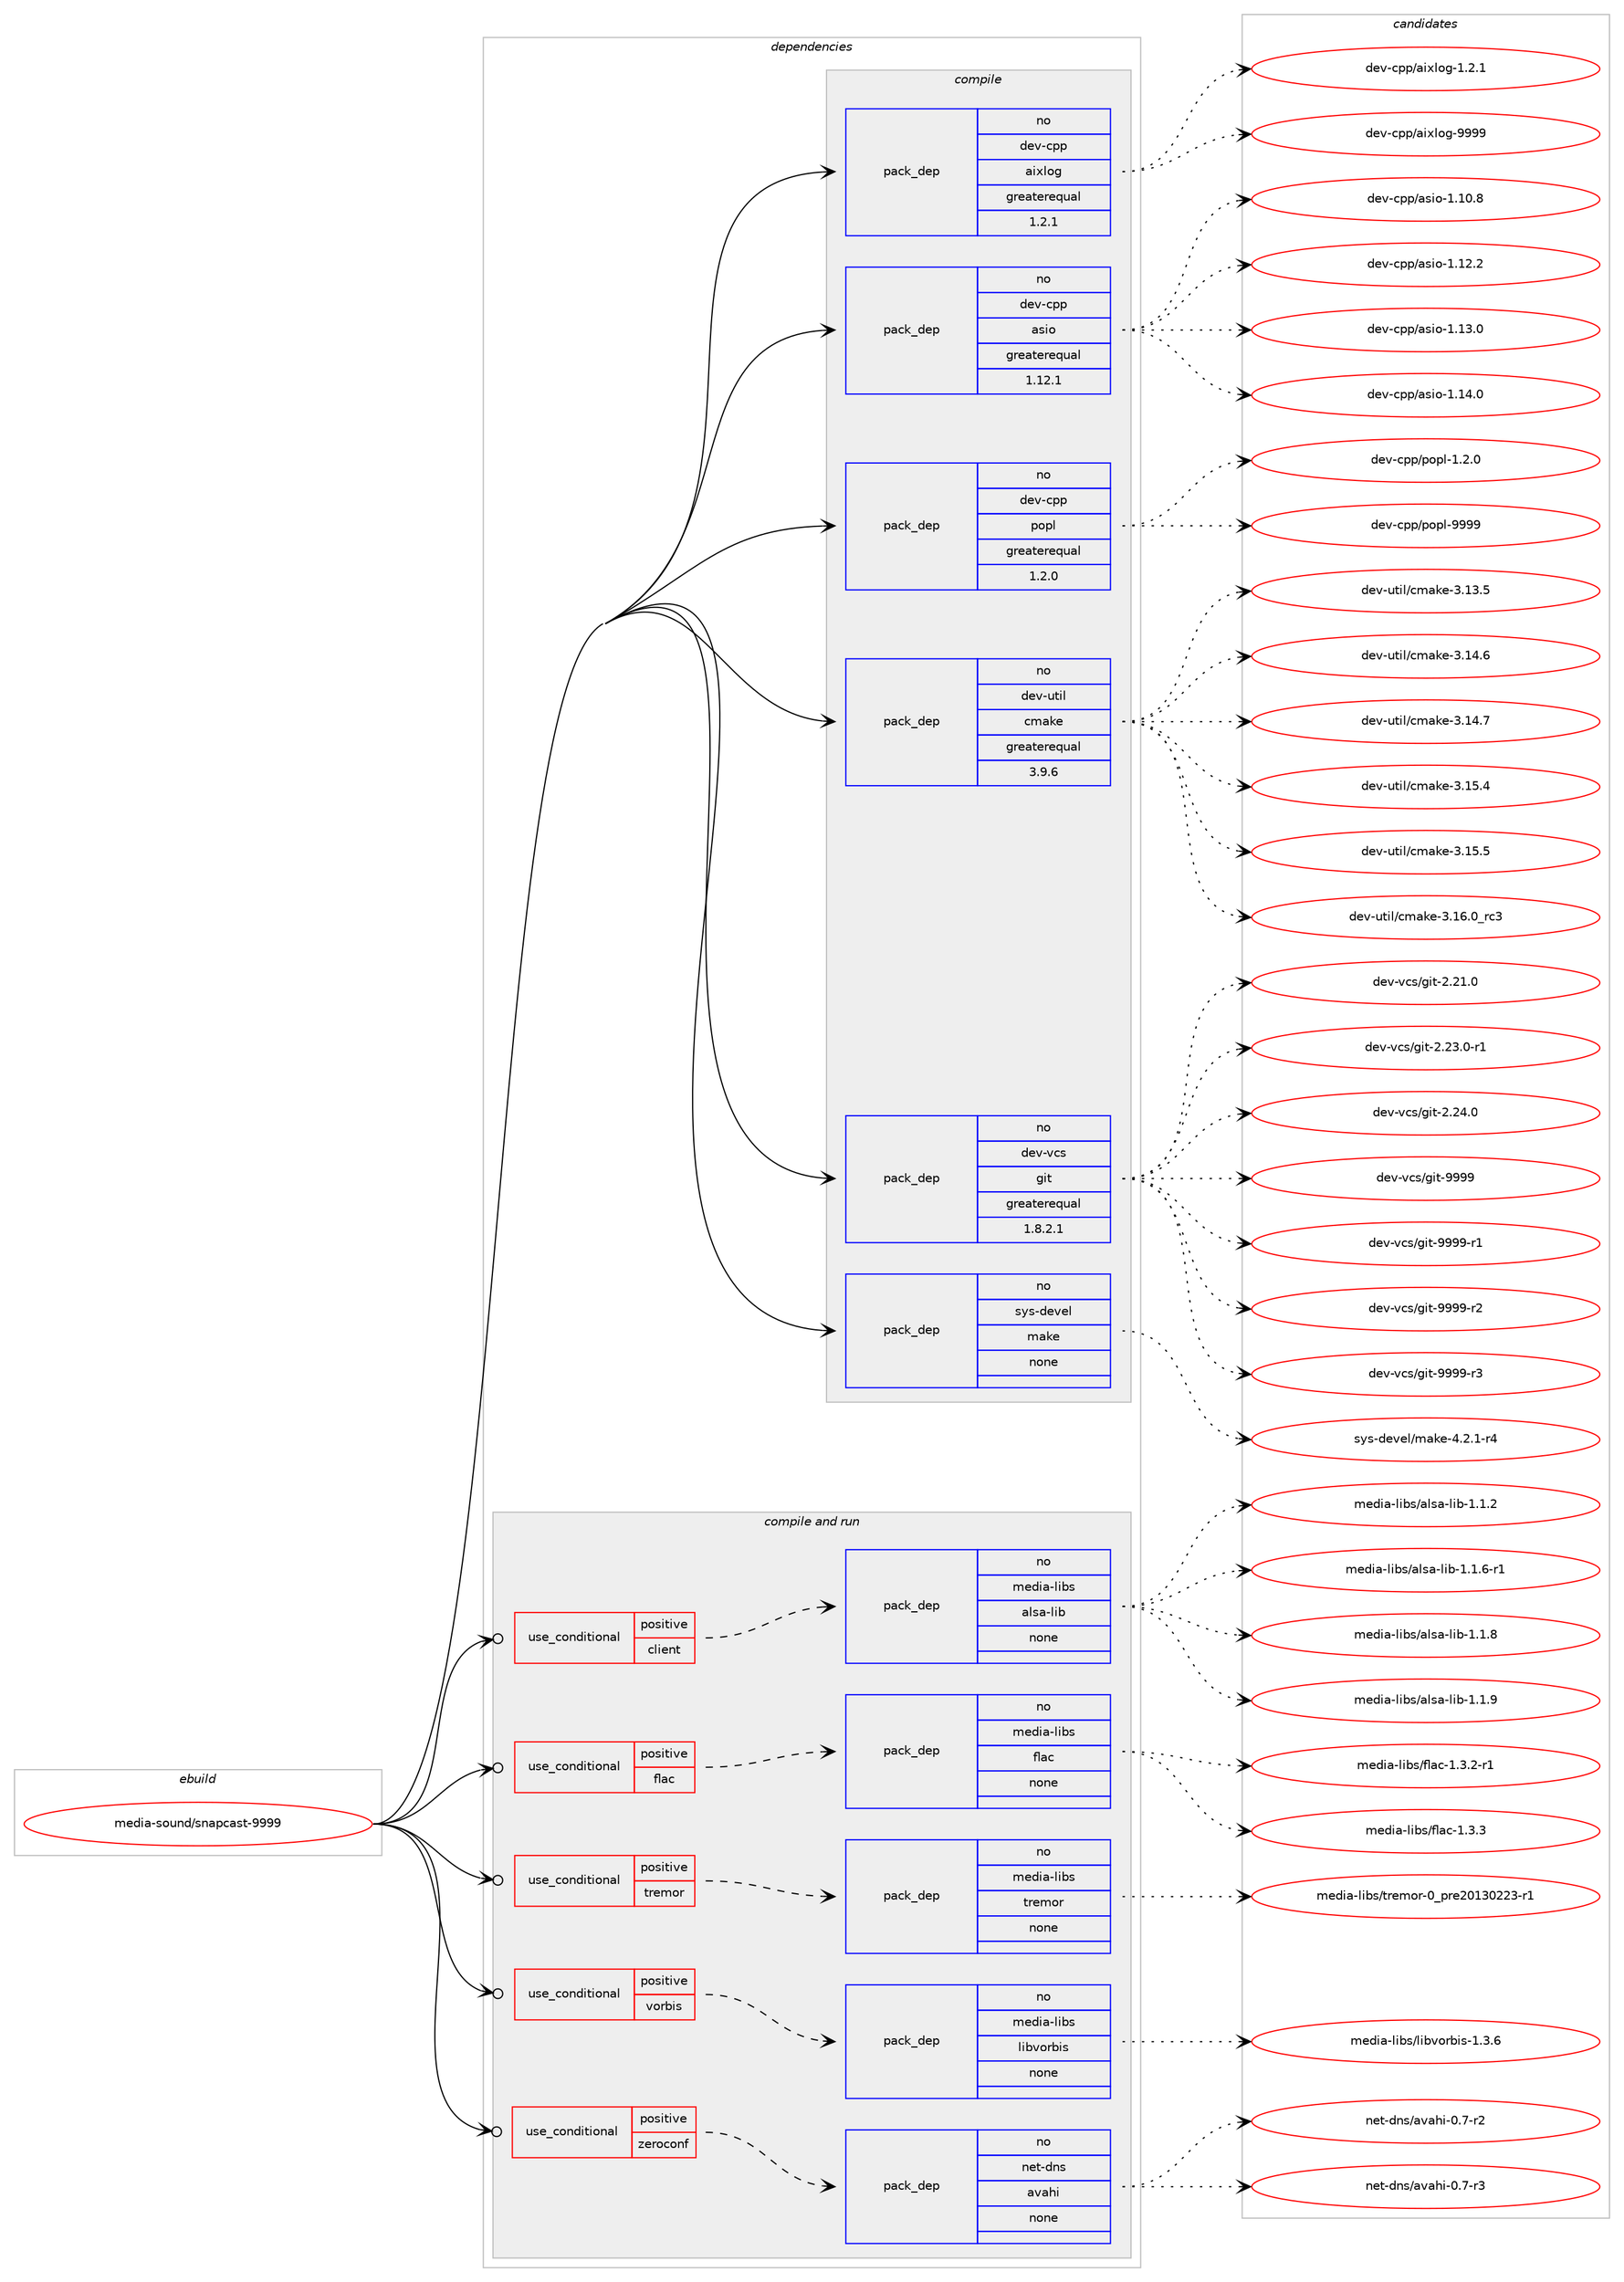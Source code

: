 digraph prolog {

# *************
# Graph options
# *************

newrank=true;
concentrate=true;
compound=true;
graph [rankdir=LR,fontname=Helvetica,fontsize=10,ranksep=1.5];#, ranksep=2.5, nodesep=0.2];
edge  [arrowhead=vee];
node  [fontname=Helvetica,fontsize=10];

# **********
# The ebuild
# **********

subgraph cluster_leftcol {
color=gray;
rank=same;
label=<<i>ebuild</i>>;
id [label="media-sound/snapcast-9999", color=red, width=4, href="../media-sound/snapcast-9999.svg"];
}

# ****************
# The dependencies
# ****************

subgraph cluster_midcol {
color=gray;
label=<<i>dependencies</i>>;
subgraph cluster_compile {
fillcolor="#eeeeee";
style=filled;
label=<<i>compile</i>>;
subgraph pack594277 {
dependency803439 [label=<<TABLE BORDER="0" CELLBORDER="1" CELLSPACING="0" CELLPADDING="4" WIDTH="220"><TR><TD ROWSPAN="6" CELLPADDING="30">pack_dep</TD></TR><TR><TD WIDTH="110">no</TD></TR><TR><TD>dev-cpp</TD></TR><TR><TD>aixlog</TD></TR><TR><TD>greaterequal</TD></TR><TR><TD>1.2.1</TD></TR></TABLE>>, shape=none, color=blue];
}
id:e -> dependency803439:w [weight=20,style="solid",arrowhead="vee"];
subgraph pack594278 {
dependency803440 [label=<<TABLE BORDER="0" CELLBORDER="1" CELLSPACING="0" CELLPADDING="4" WIDTH="220"><TR><TD ROWSPAN="6" CELLPADDING="30">pack_dep</TD></TR><TR><TD WIDTH="110">no</TD></TR><TR><TD>dev-cpp</TD></TR><TR><TD>asio</TD></TR><TR><TD>greaterequal</TD></TR><TR><TD>1.12.1</TD></TR></TABLE>>, shape=none, color=blue];
}
id:e -> dependency803440:w [weight=20,style="solid",arrowhead="vee"];
subgraph pack594279 {
dependency803441 [label=<<TABLE BORDER="0" CELLBORDER="1" CELLSPACING="0" CELLPADDING="4" WIDTH="220"><TR><TD ROWSPAN="6" CELLPADDING="30">pack_dep</TD></TR><TR><TD WIDTH="110">no</TD></TR><TR><TD>dev-cpp</TD></TR><TR><TD>popl</TD></TR><TR><TD>greaterequal</TD></TR><TR><TD>1.2.0</TD></TR></TABLE>>, shape=none, color=blue];
}
id:e -> dependency803441:w [weight=20,style="solid",arrowhead="vee"];
subgraph pack594280 {
dependency803442 [label=<<TABLE BORDER="0" CELLBORDER="1" CELLSPACING="0" CELLPADDING="4" WIDTH="220"><TR><TD ROWSPAN="6" CELLPADDING="30">pack_dep</TD></TR><TR><TD WIDTH="110">no</TD></TR><TR><TD>dev-util</TD></TR><TR><TD>cmake</TD></TR><TR><TD>greaterequal</TD></TR><TR><TD>3.9.6</TD></TR></TABLE>>, shape=none, color=blue];
}
id:e -> dependency803442:w [weight=20,style="solid",arrowhead="vee"];
subgraph pack594281 {
dependency803443 [label=<<TABLE BORDER="0" CELLBORDER="1" CELLSPACING="0" CELLPADDING="4" WIDTH="220"><TR><TD ROWSPAN="6" CELLPADDING="30">pack_dep</TD></TR><TR><TD WIDTH="110">no</TD></TR><TR><TD>dev-vcs</TD></TR><TR><TD>git</TD></TR><TR><TD>greaterequal</TD></TR><TR><TD>1.8.2.1</TD></TR></TABLE>>, shape=none, color=blue];
}
id:e -> dependency803443:w [weight=20,style="solid",arrowhead="vee"];
subgraph pack594282 {
dependency803444 [label=<<TABLE BORDER="0" CELLBORDER="1" CELLSPACING="0" CELLPADDING="4" WIDTH="220"><TR><TD ROWSPAN="6" CELLPADDING="30">pack_dep</TD></TR><TR><TD WIDTH="110">no</TD></TR><TR><TD>sys-devel</TD></TR><TR><TD>make</TD></TR><TR><TD>none</TD></TR><TR><TD></TD></TR></TABLE>>, shape=none, color=blue];
}
id:e -> dependency803444:w [weight=20,style="solid",arrowhead="vee"];
}
subgraph cluster_compileandrun {
fillcolor="#eeeeee";
style=filled;
label=<<i>compile and run</i>>;
subgraph cond195127 {
dependency803445 [label=<<TABLE BORDER="0" CELLBORDER="1" CELLSPACING="0" CELLPADDING="4"><TR><TD ROWSPAN="3" CELLPADDING="10">use_conditional</TD></TR><TR><TD>positive</TD></TR><TR><TD>client</TD></TR></TABLE>>, shape=none, color=red];
subgraph pack594283 {
dependency803446 [label=<<TABLE BORDER="0" CELLBORDER="1" CELLSPACING="0" CELLPADDING="4" WIDTH="220"><TR><TD ROWSPAN="6" CELLPADDING="30">pack_dep</TD></TR><TR><TD WIDTH="110">no</TD></TR><TR><TD>media-libs</TD></TR><TR><TD>alsa-lib</TD></TR><TR><TD>none</TD></TR><TR><TD></TD></TR></TABLE>>, shape=none, color=blue];
}
dependency803445:e -> dependency803446:w [weight=20,style="dashed",arrowhead="vee"];
}
id:e -> dependency803445:w [weight=20,style="solid",arrowhead="odotvee"];
subgraph cond195128 {
dependency803447 [label=<<TABLE BORDER="0" CELLBORDER="1" CELLSPACING="0" CELLPADDING="4"><TR><TD ROWSPAN="3" CELLPADDING="10">use_conditional</TD></TR><TR><TD>positive</TD></TR><TR><TD>flac</TD></TR></TABLE>>, shape=none, color=red];
subgraph pack594284 {
dependency803448 [label=<<TABLE BORDER="0" CELLBORDER="1" CELLSPACING="0" CELLPADDING="4" WIDTH="220"><TR><TD ROWSPAN="6" CELLPADDING="30">pack_dep</TD></TR><TR><TD WIDTH="110">no</TD></TR><TR><TD>media-libs</TD></TR><TR><TD>flac</TD></TR><TR><TD>none</TD></TR><TR><TD></TD></TR></TABLE>>, shape=none, color=blue];
}
dependency803447:e -> dependency803448:w [weight=20,style="dashed",arrowhead="vee"];
}
id:e -> dependency803447:w [weight=20,style="solid",arrowhead="odotvee"];
subgraph cond195129 {
dependency803449 [label=<<TABLE BORDER="0" CELLBORDER="1" CELLSPACING="0" CELLPADDING="4"><TR><TD ROWSPAN="3" CELLPADDING="10">use_conditional</TD></TR><TR><TD>positive</TD></TR><TR><TD>tremor</TD></TR></TABLE>>, shape=none, color=red];
subgraph pack594285 {
dependency803450 [label=<<TABLE BORDER="0" CELLBORDER="1" CELLSPACING="0" CELLPADDING="4" WIDTH="220"><TR><TD ROWSPAN="6" CELLPADDING="30">pack_dep</TD></TR><TR><TD WIDTH="110">no</TD></TR><TR><TD>media-libs</TD></TR><TR><TD>tremor</TD></TR><TR><TD>none</TD></TR><TR><TD></TD></TR></TABLE>>, shape=none, color=blue];
}
dependency803449:e -> dependency803450:w [weight=20,style="dashed",arrowhead="vee"];
}
id:e -> dependency803449:w [weight=20,style="solid",arrowhead="odotvee"];
subgraph cond195130 {
dependency803451 [label=<<TABLE BORDER="0" CELLBORDER="1" CELLSPACING="0" CELLPADDING="4"><TR><TD ROWSPAN="3" CELLPADDING="10">use_conditional</TD></TR><TR><TD>positive</TD></TR><TR><TD>vorbis</TD></TR></TABLE>>, shape=none, color=red];
subgraph pack594286 {
dependency803452 [label=<<TABLE BORDER="0" CELLBORDER="1" CELLSPACING="0" CELLPADDING="4" WIDTH="220"><TR><TD ROWSPAN="6" CELLPADDING="30">pack_dep</TD></TR><TR><TD WIDTH="110">no</TD></TR><TR><TD>media-libs</TD></TR><TR><TD>libvorbis</TD></TR><TR><TD>none</TD></TR><TR><TD></TD></TR></TABLE>>, shape=none, color=blue];
}
dependency803451:e -> dependency803452:w [weight=20,style="dashed",arrowhead="vee"];
}
id:e -> dependency803451:w [weight=20,style="solid",arrowhead="odotvee"];
subgraph cond195131 {
dependency803453 [label=<<TABLE BORDER="0" CELLBORDER="1" CELLSPACING="0" CELLPADDING="4"><TR><TD ROWSPAN="3" CELLPADDING="10">use_conditional</TD></TR><TR><TD>positive</TD></TR><TR><TD>zeroconf</TD></TR></TABLE>>, shape=none, color=red];
subgraph pack594287 {
dependency803454 [label=<<TABLE BORDER="0" CELLBORDER="1" CELLSPACING="0" CELLPADDING="4" WIDTH="220"><TR><TD ROWSPAN="6" CELLPADDING="30">pack_dep</TD></TR><TR><TD WIDTH="110">no</TD></TR><TR><TD>net-dns</TD></TR><TR><TD>avahi</TD></TR><TR><TD>none</TD></TR><TR><TD></TD></TR></TABLE>>, shape=none, color=blue];
}
dependency803453:e -> dependency803454:w [weight=20,style="dashed",arrowhead="vee"];
}
id:e -> dependency803453:w [weight=20,style="solid",arrowhead="odotvee"];
}
subgraph cluster_run {
fillcolor="#eeeeee";
style=filled;
label=<<i>run</i>>;
}
}

# **************
# The candidates
# **************

subgraph cluster_choices {
rank=same;
color=gray;
label=<<i>candidates</i>>;

subgraph choice594277 {
color=black;
nodesep=1;
choice10010111845991121124797105120108111103454946504649 [label="dev-cpp/aixlog-1.2.1", color=red, width=4,href="../dev-cpp/aixlog-1.2.1.svg"];
choice100101118459911211247971051201081111034557575757 [label="dev-cpp/aixlog-9999", color=red, width=4,href="../dev-cpp/aixlog-9999.svg"];
dependency803439:e -> choice10010111845991121124797105120108111103454946504649:w [style=dotted,weight="100"];
dependency803439:e -> choice100101118459911211247971051201081111034557575757:w [style=dotted,weight="100"];
}
subgraph choice594278 {
color=black;
nodesep=1;
choice1001011184599112112479711510511145494649484656 [label="dev-cpp/asio-1.10.8", color=red, width=4,href="../dev-cpp/asio-1.10.8.svg"];
choice1001011184599112112479711510511145494649504650 [label="dev-cpp/asio-1.12.2", color=red, width=4,href="../dev-cpp/asio-1.12.2.svg"];
choice1001011184599112112479711510511145494649514648 [label="dev-cpp/asio-1.13.0", color=red, width=4,href="../dev-cpp/asio-1.13.0.svg"];
choice1001011184599112112479711510511145494649524648 [label="dev-cpp/asio-1.14.0", color=red, width=4,href="../dev-cpp/asio-1.14.0.svg"];
dependency803440:e -> choice1001011184599112112479711510511145494649484656:w [style=dotted,weight="100"];
dependency803440:e -> choice1001011184599112112479711510511145494649504650:w [style=dotted,weight="100"];
dependency803440:e -> choice1001011184599112112479711510511145494649514648:w [style=dotted,weight="100"];
dependency803440:e -> choice1001011184599112112479711510511145494649524648:w [style=dotted,weight="100"];
}
subgraph choice594279 {
color=black;
nodesep=1;
choice100101118459911211247112111112108454946504648 [label="dev-cpp/popl-1.2.0", color=red, width=4,href="../dev-cpp/popl-1.2.0.svg"];
choice1001011184599112112471121111121084557575757 [label="dev-cpp/popl-9999", color=red, width=4,href="../dev-cpp/popl-9999.svg"];
dependency803441:e -> choice100101118459911211247112111112108454946504648:w [style=dotted,weight="100"];
dependency803441:e -> choice1001011184599112112471121111121084557575757:w [style=dotted,weight="100"];
}
subgraph choice594280 {
color=black;
nodesep=1;
choice1001011184511711610510847991099710710145514649514653 [label="dev-util/cmake-3.13.5", color=red, width=4,href="../dev-util/cmake-3.13.5.svg"];
choice1001011184511711610510847991099710710145514649524654 [label="dev-util/cmake-3.14.6", color=red, width=4,href="../dev-util/cmake-3.14.6.svg"];
choice1001011184511711610510847991099710710145514649524655 [label="dev-util/cmake-3.14.7", color=red, width=4,href="../dev-util/cmake-3.14.7.svg"];
choice1001011184511711610510847991099710710145514649534652 [label="dev-util/cmake-3.15.4", color=red, width=4,href="../dev-util/cmake-3.15.4.svg"];
choice1001011184511711610510847991099710710145514649534653 [label="dev-util/cmake-3.15.5", color=red, width=4,href="../dev-util/cmake-3.15.5.svg"];
choice1001011184511711610510847991099710710145514649544648951149951 [label="dev-util/cmake-3.16.0_rc3", color=red, width=4,href="../dev-util/cmake-3.16.0_rc3.svg"];
dependency803442:e -> choice1001011184511711610510847991099710710145514649514653:w [style=dotted,weight="100"];
dependency803442:e -> choice1001011184511711610510847991099710710145514649524654:w [style=dotted,weight="100"];
dependency803442:e -> choice1001011184511711610510847991099710710145514649524655:w [style=dotted,weight="100"];
dependency803442:e -> choice1001011184511711610510847991099710710145514649534652:w [style=dotted,weight="100"];
dependency803442:e -> choice1001011184511711610510847991099710710145514649534653:w [style=dotted,weight="100"];
dependency803442:e -> choice1001011184511711610510847991099710710145514649544648951149951:w [style=dotted,weight="100"];
}
subgraph choice594281 {
color=black;
nodesep=1;
choice10010111845118991154710310511645504650494648 [label="dev-vcs/git-2.21.0", color=red, width=4,href="../dev-vcs/git-2.21.0.svg"];
choice100101118451189911547103105116455046505146484511449 [label="dev-vcs/git-2.23.0-r1", color=red, width=4,href="../dev-vcs/git-2.23.0-r1.svg"];
choice10010111845118991154710310511645504650524648 [label="dev-vcs/git-2.24.0", color=red, width=4,href="../dev-vcs/git-2.24.0.svg"];
choice1001011184511899115471031051164557575757 [label="dev-vcs/git-9999", color=red, width=4,href="../dev-vcs/git-9999.svg"];
choice10010111845118991154710310511645575757574511449 [label="dev-vcs/git-9999-r1", color=red, width=4,href="../dev-vcs/git-9999-r1.svg"];
choice10010111845118991154710310511645575757574511450 [label="dev-vcs/git-9999-r2", color=red, width=4,href="../dev-vcs/git-9999-r2.svg"];
choice10010111845118991154710310511645575757574511451 [label="dev-vcs/git-9999-r3", color=red, width=4,href="../dev-vcs/git-9999-r3.svg"];
dependency803443:e -> choice10010111845118991154710310511645504650494648:w [style=dotted,weight="100"];
dependency803443:e -> choice100101118451189911547103105116455046505146484511449:w [style=dotted,weight="100"];
dependency803443:e -> choice10010111845118991154710310511645504650524648:w [style=dotted,weight="100"];
dependency803443:e -> choice1001011184511899115471031051164557575757:w [style=dotted,weight="100"];
dependency803443:e -> choice10010111845118991154710310511645575757574511449:w [style=dotted,weight="100"];
dependency803443:e -> choice10010111845118991154710310511645575757574511450:w [style=dotted,weight="100"];
dependency803443:e -> choice10010111845118991154710310511645575757574511451:w [style=dotted,weight="100"];
}
subgraph choice594282 {
color=black;
nodesep=1;
choice1151211154510010111810110847109971071014552465046494511452 [label="sys-devel/make-4.2.1-r4", color=red, width=4,href="../sys-devel/make-4.2.1-r4.svg"];
dependency803444:e -> choice1151211154510010111810110847109971071014552465046494511452:w [style=dotted,weight="100"];
}
subgraph choice594283 {
color=black;
nodesep=1;
choice1091011001059745108105981154797108115974510810598454946494650 [label="media-libs/alsa-lib-1.1.2", color=red, width=4,href="../media-libs/alsa-lib-1.1.2.svg"];
choice10910110010597451081059811547971081159745108105984549464946544511449 [label="media-libs/alsa-lib-1.1.6-r1", color=red, width=4,href="../media-libs/alsa-lib-1.1.6-r1.svg"];
choice1091011001059745108105981154797108115974510810598454946494656 [label="media-libs/alsa-lib-1.1.8", color=red, width=4,href="../media-libs/alsa-lib-1.1.8.svg"];
choice1091011001059745108105981154797108115974510810598454946494657 [label="media-libs/alsa-lib-1.1.9", color=red, width=4,href="../media-libs/alsa-lib-1.1.9.svg"];
dependency803446:e -> choice1091011001059745108105981154797108115974510810598454946494650:w [style=dotted,weight="100"];
dependency803446:e -> choice10910110010597451081059811547971081159745108105984549464946544511449:w [style=dotted,weight="100"];
dependency803446:e -> choice1091011001059745108105981154797108115974510810598454946494656:w [style=dotted,weight="100"];
dependency803446:e -> choice1091011001059745108105981154797108115974510810598454946494657:w [style=dotted,weight="100"];
}
subgraph choice594284 {
color=black;
nodesep=1;
choice1091011001059745108105981154710210897994549465146504511449 [label="media-libs/flac-1.3.2-r1", color=red, width=4,href="../media-libs/flac-1.3.2-r1.svg"];
choice109101100105974510810598115471021089799454946514651 [label="media-libs/flac-1.3.3", color=red, width=4,href="../media-libs/flac-1.3.3.svg"];
dependency803448:e -> choice1091011001059745108105981154710210897994549465146504511449:w [style=dotted,weight="100"];
dependency803448:e -> choice109101100105974510810598115471021089799454946514651:w [style=dotted,weight="100"];
}
subgraph choice594285 {
color=black;
nodesep=1;
choice1091011001059745108105981154711611410110911111445489511211410150484951485050514511449 [label="media-libs/tremor-0_pre20130223-r1", color=red, width=4,href="../media-libs/tremor-0_pre20130223-r1.svg"];
dependency803450:e -> choice1091011001059745108105981154711611410110911111445489511211410150484951485050514511449:w [style=dotted,weight="100"];
}
subgraph choice594286 {
color=black;
nodesep=1;
choice109101100105974510810598115471081059811811111498105115454946514654 [label="media-libs/libvorbis-1.3.6", color=red, width=4,href="../media-libs/libvorbis-1.3.6.svg"];
dependency803452:e -> choice109101100105974510810598115471081059811811111498105115454946514654:w [style=dotted,weight="100"];
}
subgraph choice594287 {
color=black;
nodesep=1;
choice11010111645100110115479711897104105454846554511450 [label="net-dns/avahi-0.7-r2", color=red, width=4,href="../net-dns/avahi-0.7-r2.svg"];
choice11010111645100110115479711897104105454846554511451 [label="net-dns/avahi-0.7-r3", color=red, width=4,href="../net-dns/avahi-0.7-r3.svg"];
dependency803454:e -> choice11010111645100110115479711897104105454846554511450:w [style=dotted,weight="100"];
dependency803454:e -> choice11010111645100110115479711897104105454846554511451:w [style=dotted,weight="100"];
}
}

}

